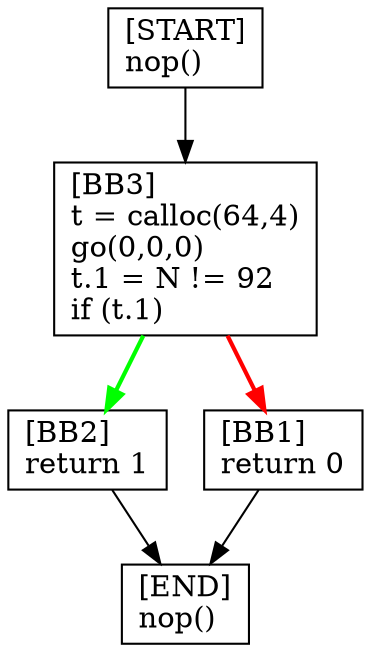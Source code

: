 digraph {
  node [shape=box]
  BB3 [label="[BB3]\lt = calloc(64,4)\lgo(0,0,0)\lt.1 = N != 92\lif (t.1)\l"];
  BB2 [label="[BB2]\lreturn 1\l"];
  END [label="[END]\lnop()\l"];
  START [label="[START]\lnop()\l"];
  BB1 [label="[BB1]\lreturn 0\l"];
  BB3 -> BB1 [color=red, penwidth=2];
  START -> BB3;
  BB2 -> END;
  BB3 -> BB2 [color=green, penwidth=2];
  BB1 -> END;
}
